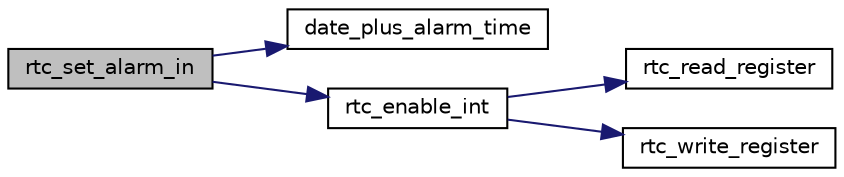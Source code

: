 digraph "rtc_set_alarm_in"
{
 // LATEX_PDF_SIZE
  edge [fontname="Helvetica",fontsize="10",labelfontname="Helvetica",labelfontsize="10"];
  node [fontname="Helvetica",fontsize="10",shape=record];
  rankdir="LR";
  Node1 [label="rtc_set_alarm_in",height=0.2,width=0.4,color="black", fillcolor="grey75", style="filled", fontcolor="black",tooltip="Sets an alarm with remaining time to alarm from now."];
  Node1 -> Node2 [color="midnightblue",fontsize="10",style="solid",fontname="Helvetica"];
  Node2 [label="date_plus_alarm_time",height=0.2,width=0.4,color="black", fillcolor="white", style="filled",URL="$group__date.html#gacf12b565d3e4489dd6026ce1ee6b5ebc",tooltip="Adds a date_t to a rtc_alarm_time_t."];
  Node1 -> Node3 [color="midnightblue",fontsize="10",style="solid",fontname="Helvetica"];
  Node3 [label="rtc_enable_int",height=0.2,width=0.4,color="black", fillcolor="white", style="filled",URL="$group__rtc.html#ga2780c6d57b30b6d1804927a1d5c1dd1b",tooltip="Enables a type of interrupt with the given configuration."];
  Node3 -> Node4 [color="midnightblue",fontsize="10",style="solid",fontname="Helvetica"];
  Node4 [label="rtc_read_register",height=0.2,width=0.4,color="black", fillcolor="white", style="filled",URL="$group__rtc.html#gaeb22f43773d6e29365a07f7f847dfbb9",tooltip="Reads data from a RTC register."];
  Node3 -> Node5 [color="midnightblue",fontsize="10",style="solid",fontname="Helvetica"];
  Node5 [label="rtc_write_register",height=0.2,width=0.4,color="black", fillcolor="white", style="filled",URL="$group__rtc.html#ga30aa093c07ae9ee5626c2a50a40641d1",tooltip="Writes data to a RTC register."];
}
